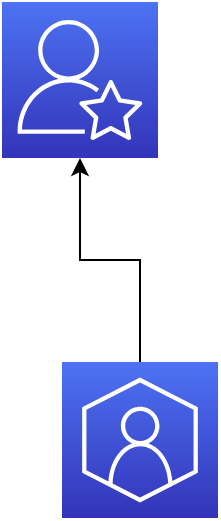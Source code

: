 <mxfile version="12.7.9" type="github">
  <diagram id="jZ2G-QOntHUr7otajjsI" name="Page-1">
    <mxGraphModel dx="1114" dy="513" grid="1" gridSize="10" guides="1" tooltips="1" connect="1" arrows="1" fold="1" page="1" pageScale="1" pageWidth="827" pageHeight="1169" math="0" shadow="0">
      <root>
        <mxCell id="0" />
        <mxCell id="1" parent="0" />
        <mxCell id="XouwQyF77gwLUmarKD2o-1" value="" style="outlineConnect=0;fontColor=#232F3E;gradientColor=#4D72F3;gradientDirection=north;fillColor=#3334B9;strokeColor=#ffffff;dashed=0;verticalLabelPosition=bottom;verticalAlign=top;align=center;html=1;fontSize=12;fontStyle=0;aspect=fixed;shape=mxgraph.aws4.resourceIcon;resIcon=mxgraph.aws4.professional_services;" parent="1" vertex="1">
          <mxGeometry x="270" y="40" width="78" height="78" as="geometry" />
        </mxCell>
        <mxCell id="XouwQyF77gwLUmarKD2o-3" style="edgeStyle=orthogonalEdgeStyle;rounded=0;orthogonalLoop=1;jettySize=auto;html=1;" parent="1" source="XouwQyF77gwLUmarKD2o-2" target="XouwQyF77gwLUmarKD2o-1" edge="1">
          <mxGeometry relative="1" as="geometry" />
        </mxCell>
        <mxCell id="XouwQyF77gwLUmarKD2o-2" value="" style="outlineConnect=0;fontColor=#232F3E;gradientColor=#4D72F3;gradientDirection=north;fillColor=#3334B9;strokeColor=#ffffff;dashed=0;verticalLabelPosition=bottom;verticalAlign=top;align=center;html=1;fontSize=12;fontStyle=0;aspect=fixed;shape=mxgraph.aws4.resourceIcon;resIcon=mxgraph.aws4.customer_enablement;" parent="1" vertex="1">
          <mxGeometry x="300" y="220" width="78" height="78" as="geometry" />
        </mxCell>
      </root>
    </mxGraphModel>
  </diagram>
</mxfile>
